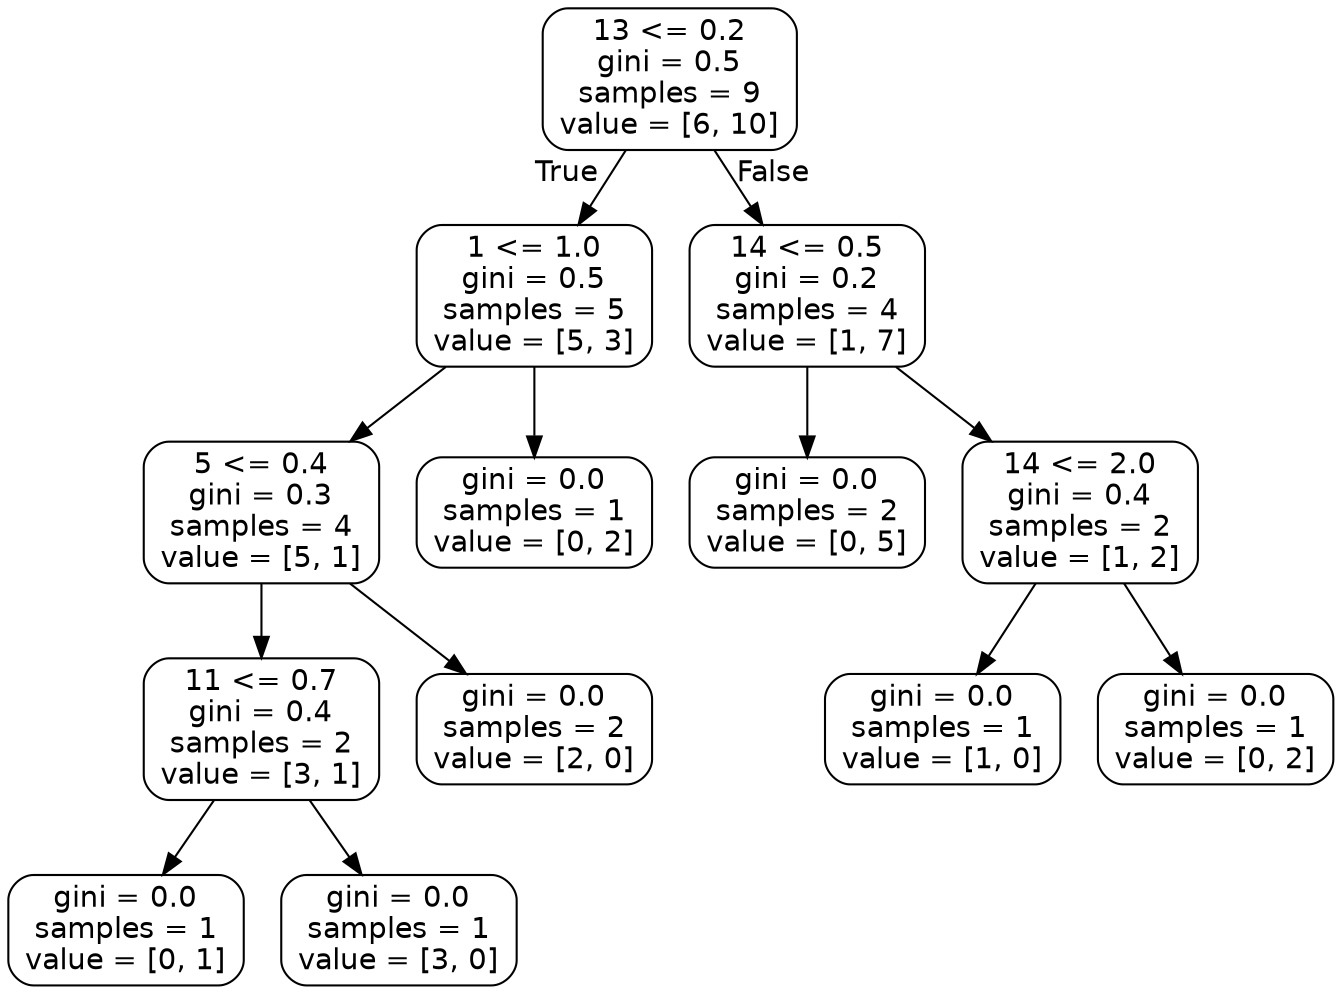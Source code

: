 digraph Tree {
node [shape=box, style="rounded", color="black", fontname=helvetica] ;
edge [fontname=helvetica] ;
0 [label="13 <= 0.2\ngini = 0.5\nsamples = 9\nvalue = [6, 10]"] ;
1 [label="1 <= 1.0\ngini = 0.5\nsamples = 5\nvalue = [5, 3]"] ;
0 -> 1 [labeldistance=2.5, labelangle=45, headlabel="True"] ;
2 [label="5 <= 0.4\ngini = 0.3\nsamples = 4\nvalue = [5, 1]"] ;
1 -> 2 ;
3 [label="11 <= 0.7\ngini = 0.4\nsamples = 2\nvalue = [3, 1]"] ;
2 -> 3 ;
4 [label="gini = 0.0\nsamples = 1\nvalue = [0, 1]"] ;
3 -> 4 ;
5 [label="gini = 0.0\nsamples = 1\nvalue = [3, 0]"] ;
3 -> 5 ;
6 [label="gini = 0.0\nsamples = 2\nvalue = [2, 0]"] ;
2 -> 6 ;
7 [label="gini = 0.0\nsamples = 1\nvalue = [0, 2]"] ;
1 -> 7 ;
8 [label="14 <= 0.5\ngini = 0.2\nsamples = 4\nvalue = [1, 7]"] ;
0 -> 8 [labeldistance=2.5, labelangle=-45, headlabel="False"] ;
9 [label="gini = 0.0\nsamples = 2\nvalue = [0, 5]"] ;
8 -> 9 ;
10 [label="14 <= 2.0\ngini = 0.4\nsamples = 2\nvalue = [1, 2]"] ;
8 -> 10 ;
11 [label="gini = 0.0\nsamples = 1\nvalue = [1, 0]"] ;
10 -> 11 ;
12 [label="gini = 0.0\nsamples = 1\nvalue = [0, 2]"] ;
10 -> 12 ;
}